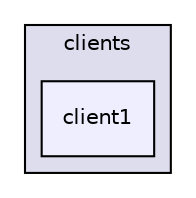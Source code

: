digraph "/home/quatadah/STUDIES/projects/projetss6-quor-12812/src/clients/client1" {
  compound=true
  node [ fontsize="10", fontname="Helvetica"];
  edge [ labelfontsize="10", labelfontname="Helvetica"];
  subgraph clusterdir_44454380e89751d088dd05c94905df2f {
    graph [ bgcolor="#ddddee", pencolor="black", label="clients" fontname="Helvetica", fontsize="10", URL="dir_44454380e89751d088dd05c94905df2f.html"]
  dir_b9cba1465b1aef4ba7747cb266b5d1fc [shape=box, label="client1", style="filled", fillcolor="#eeeeff", pencolor="black", URL="dir_b9cba1465b1aef4ba7747cb266b5d1fc.html"];
  }
}
